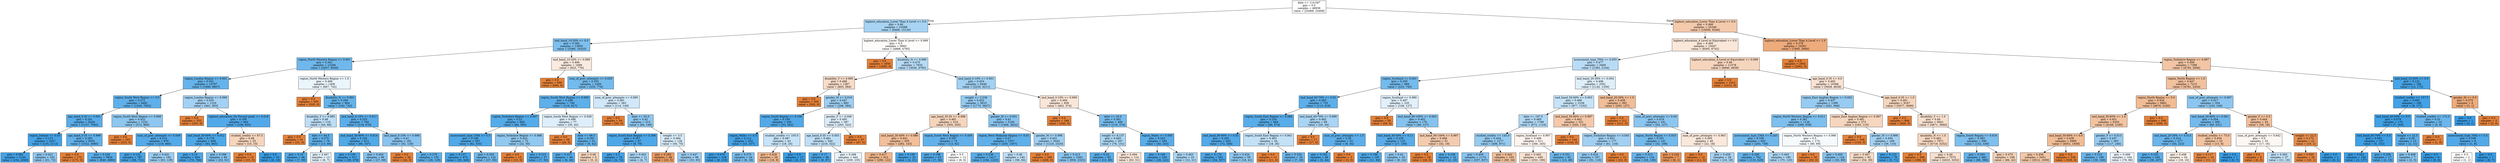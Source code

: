 digraph Tree {
node [shape=box, style="filled", color="black"] ;
0 [label="date <= 114.047\ngini = 0.5\nsamples = 48936\nvalue = [24468, 24468]", fillcolor="#e5813900"] ;
1 [label="highest_education_Lower Than A Level <= 0.0\ngini = 0.46\nsamples = 23588\nvalue = [8468, 15120]", fillcolor="#399de570"] ;
0 -> 1 [labeldistance=2.5, labelangle=45, headlabel="True"] ;
2 [label="imd_band_10-20% <= 0.0\ngini = 0.382\nsamples = 13905\nvalue = [3580, 10325]", fillcolor="#399de5a7"] ;
1 -> 2 ;
3 [label="region_North Western Region <= 0.001\ngini = 0.341\nsamples = 12206\nvalue = [2657, 9549]", fillcolor="#399de5b8"] ;
2 -> 3 ;
4 [label="region_London Region <= 0.001\ngini = 0.301\nsamples = 10797\nvalue = [1990, 8807]", fillcolor="#399de5c5"] ;
3 -> 4 ;
5 [label="region_South West Region <= 0.0\ngini = 0.271\nsamples = 9481\nvalue = [1529, 7952]", fillcolor="#399de5ce"] ;
4 -> 5 ;
6 [label="age_band_0-35 <= 0.001\ngini = 0.241\nsamples = 8249\nvalue = [1157, 7092]", fillcolor="#399de5d5"] ;
5 -> 6 ;
7 [label="region_Ireland <= 0.03\ngini = 0.113\nsamples = 2247\nvalue = [135, 2112]", fillcolor="#399de5ef"] ;
6 -> 7 ;
8 [label="gini = 0.092\nsamples = 2144\nvalue = [104, 2040]", fillcolor="#399de5f2"] ;
7 -> 8 ;
9 [label="gini = 0.421\nsamples = 103\nvalue = [31, 72]", fillcolor="#399de591"] ;
7 -> 9 ;
10 [label="age_band_0-35 <= 0.999\ngini = 0.283\nsamples = 6002\nvalue = [1022, 4980]", fillcolor="#399de5cb"] ;
6 -> 10 ;
11 [label="gini = 0.0\nsamples = 173\nvalue = [173, 0]", fillcolor="#e58139ff"] ;
10 -> 11 ;
12 [label="gini = 0.249\nsamples = 5829\nvalue = [849, 4980]", fillcolor="#399de5d4"] ;
10 -> 12 ;
13 [label="region_South West Region <= 0.999\ngini = 0.422\nsamples = 1232\nvalue = [372, 860]", fillcolor="#399de591"] ;
5 -> 13 ;
14 [label="gini = 0.0\nsamples = 253\nvalue = [253, 0]", fillcolor="#e58139ff"] ;
13 -> 14 ;
15 [label="num_of_prev_attempts <= 0.049\ngini = 0.214\nsamples = 979\nvalue = [119, 860]", fillcolor="#399de5dc"] ;
13 -> 15 ;
16 [label="gini = 0.132\nsamples = 787\nvalue = [56, 731]", fillcolor="#399de5eb"] ;
15 -> 16 ;
17 [label="gini = 0.441\nsamples = 192\nvalue = [63, 129]", fillcolor="#399de582"] ;
15 -> 17 ;
18 [label="region_London Region <= 0.998\ngini = 0.455\nsamples = 1316\nvalue = [461, 855]", fillcolor="#399de576"] ;
4 -> 18 ;
19 [label="gini = 0.0\nsamples = 353\nvalue = [353, 0]", fillcolor="#e58139ff"] ;
18 -> 19 ;
20 [label="highest_education_No Formal quals <= 0.018\ngini = 0.199\nsamples = 963\nvalue = [108, 855]", fillcolor="#399de5df"] ;
18 -> 20 ;
21 [label="imd_band_50-60% <= 0.012\ngini = 0.179\nsamples = 938\nvalue = [93, 845]", fillcolor="#399de5e3"] ;
20 -> 21 ;
22 [label="gini = 0.15\nsamples = 854\nvalue = [70, 784]", fillcolor="#399de5e8"] ;
21 -> 22 ;
23 [label="gini = 0.398\nsamples = 84\nvalue = [23, 61]", fillcolor="#399de59f"] ;
21 -> 23 ;
24 [label="studied_credits <= 67.5\ngini = 0.48\nsamples = 25\nvalue = [15, 10]", fillcolor="#e5813955"] ;
20 -> 24 ;
25 [label="gini = 0.0\nsamples = 15\nvalue = [15, 0]", fillcolor="#e58139ff"] ;
24 -> 25 ;
26 [label="gini = 0.0\nsamples = 10\nvalue = [0, 10]", fillcolor="#399de5ff"] ;
24 -> 26 ;
27 [label="region_North Western Region <= 1.0\ngini = 0.499\nsamples = 1409\nvalue = [667, 742]", fillcolor="#399de51a"] ;
3 -> 27 ;
28 [label="gini = 0.0\nsamples = 505\nvalue = [505, 0]", fillcolor="#e58139ff"] ;
27 -> 28 ;
29 [label="disability_N <= 0.991\ngini = 0.294\nsamples = 904\nvalue = [162, 742]", fillcolor="#399de5c7"] ;
27 -> 29 ;
30 [label="disability_Y <= 0.985\ngini = 0.48\nsamples = 110\nvalue = [44, 66]", fillcolor="#399de555"] ;
29 -> 30 ;
31 [label="gini = 0.0\nsamples = 31\nvalue = [31, 0]", fillcolor="#e58139ff"] ;
30 -> 31 ;
32 [label="date <= 84.5\ngini = 0.275\nsamples = 79\nvalue = [13, 66]", fillcolor="#399de5cd"] ;
30 -> 32 ;
33 [label="gini = 0.19\nsamples = 66\nvalue = [7, 59]", fillcolor="#399de5e1"] ;
32 -> 33 ;
34 [label="gini = 0.497\nsamples = 13\nvalue = [6, 7]", fillcolor="#399de524"] ;
32 -> 34 ;
35 [label="imd_band_0-10% <= 0.011\ngini = 0.253\nsamples = 794\nvalue = [118, 676]", fillcolor="#399de5d2"] ;
29 -> 35 ;
36 [label="imd_band_50-60% <= 0.014\ngini = 0.192\nsamples = 613\nvalue = [66, 547]", fillcolor="#399de5e0"] ;
35 -> 36 ;
37 [label="gini = 0.139\nsamples = 517\nvalue = [39, 478]", fillcolor="#399de5ea"] ;
36 -> 37 ;
38 [label="gini = 0.404\nsamples = 96\nvalue = [27, 69]", fillcolor="#399de59b"] ;
36 -> 38 ;
39 [label="imd_band_0-10% <= 0.988\ngini = 0.41\nsamples = 181\nvalue = [52, 129]", fillcolor="#399de598"] ;
35 -> 39 ;
40 [label="gini = 0.0\nsamples = 26\nvalue = [26, 0]", fillcolor="#e58139ff"] ;
39 -> 40 ;
41 [label="gini = 0.279\nsamples = 155\nvalue = [26, 129]", fillcolor="#399de5cc"] ;
39 -> 41 ;
42 [label="imd_band_10-20% <= 0.999\ngini = 0.496\nsamples = 1699\nvalue = [923, 776]", fillcolor="#e5813929"] ;
2 -> 42 ;
43 [label="gini = 0.0\nsamples = 690\nvalue = [690, 0]", fillcolor="#e58139ff"] ;
42 -> 43 ;
44 [label="num_of_prev_attempts <= 0.029\ngini = 0.355\nsamples = 1009\nvalue = [233, 776]", fillcolor="#399de5b2"] ;
42 -> 44 ;
45 [label="region_South West Region <= 0.006\ngini = 0.268\nsamples = 746\nvalue = [119, 627]", fillcolor="#399de5cf"] ;
44 -> 45 ;
46 [label="region_Yorkshire Region <= 0.007\ngini = 0.22\nsamples = 669\nvalue = [84, 585]", fillcolor="#399de5da"] ;
45 -> 46 ;
47 [label="assessment_type_CMA <= 0.5\ngini = 0.186\nsamples = 597\nvalue = [62, 535]", fillcolor="#399de5e1"] ;
46 -> 47 ;
48 [label="gini = 0.137\nsamples = 475\nvalue = [35, 440]", fillcolor="#399de5eb"] ;
47 -> 48 ;
49 [label="gini = 0.345\nsamples = 122\nvalue = [27, 95]", fillcolor="#399de5b7"] ;
47 -> 49 ;
50 [label="region_Yorkshire Region <= 0.988\ngini = 0.424\nsamples = 72\nvalue = [22, 50]", fillcolor="#399de58f"] ;
46 -> 50 ;
51 [label="gini = 0.0\nsamples = 15\nvalue = [15, 0]", fillcolor="#e58139ff"] ;
50 -> 51 ;
52 [label="gini = 0.215\nsamples = 57\nvalue = [7, 50]", fillcolor="#399de5db"] ;
50 -> 52 ;
53 [label="region_South West Region <= 0.938\ngini = 0.496\nsamples = 77\nvalue = [35, 42]", fillcolor="#399de52a"] ;
45 -> 53 ;
54 [label="gini = 0.0\nsamples = 26\nvalue = [26, 0]", fillcolor="#e58139ff"] ;
53 -> 54 ;
55 [label="date <= 99.5\ngini = 0.291\nsamples = 51\nvalue = [9, 42]", fillcolor="#399de5c8"] ;
53 -> 55 ;
56 [label="gini = 0.227\nsamples = 46\nvalue = [6, 40]", fillcolor="#399de5d9"] ;
55 -> 56 ;
57 [label="gini = 0.48\nsamples = 5\nvalue = [3, 2]", fillcolor="#e5813955"] ;
55 -> 57 ;
58 [label="num_of_prev_attempts <= 0.995\ngini = 0.491\nsamples = 263\nvalue = [114, 149]", fillcolor="#399de53c"] ;
44 -> 58 ;
59 [label="gini = 0.0\nsamples = 50\nvalue = [50, 0]", fillcolor="#e58139ff"] ;
58 -> 59 ;
60 [label="date <= 52.0\ngini = 0.42\nsamples = 213\nvalue = [64, 149]", fillcolor="#399de591"] ;
58 -> 60 ;
61 [label="region_South East Region <= 0.306\ngini = 0.167\nsamples = 87\nvalue = [8, 79]", fillcolor="#399de5e5"] ;
60 -> 61 ;
62 [label="gini = 0.1\nsamples = 76\nvalue = [4, 72]", fillcolor="#399de5f1"] ;
61 -> 62 ;
63 [label="gini = 0.463\nsamples = 11\nvalue = [4, 7]", fillcolor="#399de56d"] ;
61 -> 63 ;
64 [label="weight <= 3.5\ngini = 0.494\nsamples = 126\nvalue = [56, 70]", fillcolor="#399de533"] ;
60 -> 64 ;
65 [label="gini = 0.293\nsamples = 28\nvalue = [23, 5]", fillcolor="#e58139c8"] ;
64 -> 65 ;
66 [label="gini = 0.447\nsamples = 98\nvalue = [33, 65]", fillcolor="#399de57e"] ;
64 -> 66 ;
67 [label="highest_education_Lower Than A Level <= 0.999\ngini = 0.5\nsamples = 9683\nvalue = [4888, 4795]", fillcolor="#e5813905"] ;
1 -> 67 ;
68 [label="gini = 0.0\nsamples = 1850\nvalue = [1850, 0]", fillcolor="#e58139ff"] ;
67 -> 68 ;
69 [label="disability_N <= 0.999\ngini = 0.475\nsamples = 7833\nvalue = [3038, 4795]", fillcolor="#399de55d"] ;
67 -> 69 ;
70 [label="disability_Y <= 0.995\ngini = 0.488\nsamples = 1387\nvalue = [803, 584]", fillcolor="#e5813946"] ;
69 -> 70 ;
71 [label="gini = 0.0\nsamples = 505\nvalue = [505, 0]", fillcolor="#e58139ff"] ;
70 -> 71 ;
72 [label="gender_M <= 0.016\ngini = 0.447\nsamples = 882\nvalue = [298, 584]", fillcolor="#399de57d"] ;
70 -> 72 ;
73 [label="region_South Region <= 0.106\ngini = 0.199\nsamples = 295\nvalue = [33, 262]", fillcolor="#399de5df"] ;
72 -> 73 ;
74 [label="region_Wales <= 0.5\ngini = 0.112\nsamples = 252\nvalue = [15, 237]", fillcolor="#399de5ef"] ;
73 -> 74 ;
75 [label="gini = 0.076\nsamples = 228\nvalue = [9, 219]", fillcolor="#399de5f5"] ;
74 -> 75 ;
76 [label="gini = 0.375\nsamples = 24\nvalue = [6, 18]", fillcolor="#399de5aa"] ;
74 -> 76 ;
77 [label="studied_credits <= 105.0\ngini = 0.487\nsamples = 43\nvalue = [18, 25]", fillcolor="#399de547"] ;
73 -> 77 ;
78 [label="gini = 0.426\nsamples = 26\nvalue = [18, 8]", fillcolor="#e581398e"] ;
77 -> 78 ;
79 [label="gini = 0.0\nsamples = 17\nvalue = [0, 17]", fillcolor="#399de5ff"] ;
77 -> 79 ;
80 [label="gender_F <= 0.008\ngini = 0.495\nsamples = 587\nvalue = [265, 322]", fillcolor="#399de52d"] ;
72 -> 80 ;
81 [label="age_band_0-35 <= 0.003\ngini = 0.481\nsamples = 540\nvalue = [218, 322]", fillcolor="#399de552"] ;
80 -> 81 ;
82 [label="gini = 0.17\nsamples = 96\nvalue = [9, 87]", fillcolor="#399de5e5"] ;
81 -> 82 ;
83 [label="gini = 0.498\nsamples = 444\nvalue = [209, 235]", fillcolor="#399de51c"] ;
81 -> 83 ;
84 [label="gini = 0.0\nsamples = 47\nvalue = [47, 0]", fillcolor="#e58139ff"] ;
80 -> 84 ;
85 [label="imd_band_0-10% <= 0.001\ngini = 0.453\nsamples = 6446\nvalue = [2235, 4211]", fillcolor="#399de578"] ;
69 -> 85 ;
86 [label="weight <= 2.536\ngini = 0.432\nsamples = 5610\nvalue = [1773, 3837]", fillcolor="#399de589"] ;
85 -> 86 ;
87 [label="age_band_35-55 <= 0.998\ngini = 0.481\nsamples = 510\nvalue = [305, 205]", fillcolor="#e5813954"] ;
86 -> 87 ;
88 [label="imd_band_30-40% <= 0.986\ngini = 0.441\nsamples = 435\nvalue = [292, 143]", fillcolor="#e5813982"] ;
87 -> 88 ;
89 [label="gini = 0.417\nsamples = 412\nvalue = [290, 122]", fillcolor="#e5813994"] ;
88 -> 89 ;
90 [label="gini = 0.159\nsamples = 23\nvalue = [2, 21]", fillcolor="#399de5e7"] ;
88 -> 90 ;
91 [label="region_South West Region <= 0.459\ngini = 0.287\nsamples = 75\nvalue = [13, 62]", fillcolor="#399de5ca"] ;
87 -> 91 ;
92 [label="gini = 0.198\nsamples = 63\nvalue = [7, 56]", fillcolor="#399de5df"] ;
91 -> 92 ;
93 [label="gini = 0.5\nsamples = 12\nvalue = [6, 6]", fillcolor="#e5813900"] ;
91 -> 93 ;
94 [label="gender_M <= 0.001\ngini = 0.41\nsamples = 5100\nvalue = [1468, 3632]", fillcolor="#399de598"] ;
86 -> 94 ;
95 [label="region_West Midlands Region <= 0.01\ngini = 0.27\nsamples = 1557\nvalue = [250, 1307]", fillcolor="#399de5ce"] ;
94 -> 95 ;
96 [label="gini = 0.236\nsamples = 1417\nvalue = [194, 1223]", fillcolor="#399de5d7"] ;
95 -> 96 ;
97 [label="gini = 0.48\nsamples = 140\nvalue = [56, 84]", fillcolor="#399de555"] ;
95 -> 97 ;
98 [label="gender_M <= 0.996\ngini = 0.451\nsamples = 3543\nvalue = [1218, 2325]", fillcolor="#399de579"] ;
94 -> 98 ;
99 [label="gini = 0.0\nsamples = 260\nvalue = [260, 0]", fillcolor="#e58139ff"] ;
98 -> 99 ;
100 [label="gini = 0.413\nsamples = 3283\nvalue = [958, 2325]", fillcolor="#399de596"] ;
98 -> 100 ;
101 [label="imd_band_0-10% <= 0.999\ngini = 0.494\nsamples = 836\nvalue = [462, 374]", fillcolor="#e5813931"] ;
85 -> 101 ;
102 [label="gini = 0.0\nsamples = 346\nvalue = [346, 0]", fillcolor="#e58139ff"] ;
101 -> 102 ;
103 [label="date <= 33.0\ngini = 0.361\nsamples = 490\nvalue = [116, 374]", fillcolor="#399de5b0"] ;
101 -> 103 ;
104 [label="weight <= 8.137\ngini = 0.465\nsamples = 207\nvalue = [76, 131]", fillcolor="#399de56b"] ;
103 -> 104 ;
105 [label="gini = 0.24\nsamples = 93\nvalue = [13, 80]", fillcolor="#399de5d6"] ;
104 -> 105 ;
106 [label="gini = 0.494\nsamples = 114\nvalue = [63, 51]", fillcolor="#e5813931"] ;
104 -> 106 ;
107 [label="region_Wales <= 0.093\ngini = 0.243\nsamples = 283\nvalue = [40, 243]", fillcolor="#399de5d5"] ;
103 -> 107 ;
108 [label="gini = 0.199\nsamples = 250\nvalue = [28, 222]", fillcolor="#399de5df"] ;
107 -> 108 ;
109 [label="gini = 0.463\nsamples = 33\nvalue = [12, 21]", fillcolor="#399de56d"] ;
107 -> 109 ;
110 [label="highest_education_Lower Than A Level <= 0.0\ngini = 0.466\nsamples = 25348\nvalue = [16000, 9348]", fillcolor="#e581396a"] ;
0 -> 110 [labeldistance=2.5, labelangle=-45, headlabel="False"] ;
111 [label="highest_education_A Level or Equivalent <= 0.0\ngini = 0.495\nsamples = 15047\nvalue = [8305, 6742]", fillcolor="#e5813930"] ;
110 -> 111 ;
112 [label="assessment_type_TMA <= 0.055\ngini = 0.477\nsamples = 3469\nvalue = [1365, 2104]", fillcolor="#399de55a"] ;
111 -> 112 ;
113 [label="region_Scotland <= 0.001\ngini = 0.355\nsamples = 968\nvalue = [223, 745]", fillcolor="#399de5b3"] ;
112 -> 113 ;
114 [label="imd_band_60-70% <= 0.02\ngini = 0.265\nsamples = 733\nvalue = [115, 618]", fillcolor="#399de5d0"] ;
113 -> 114 ;
115 [label="region_South East Region <= 0.068\ngini = 0.234\nsamples = 664\nvalue = [90, 574]", fillcolor="#399de5d7"] ;
114 -> 115 ;
116 [label="imd_band_80-90% <= 0.02\ngini = 0.205\nsamples = 620\nvalue = [72, 548]", fillcolor="#399de5dd"] ;
115 -> 116 ;
117 [label="gini = 0.174\nsamples = 561\nvalue = [54, 507]", fillcolor="#399de5e4"] ;
116 -> 117 ;
118 [label="gini = 0.424\nsamples = 59\nvalue = [18, 41]", fillcolor="#399de58f"] ;
116 -> 118 ;
119 [label="region_South East Region <= 0.941\ngini = 0.483\nsamples = 44\nvalue = [18, 26]", fillcolor="#399de54e"] ;
115 -> 119 ;
120 [label="gini = 0.0\nsamples = 11\nvalue = [11, 0]", fillcolor="#e58139ff"] ;
119 -> 120 ;
121 [label="gini = 0.334\nsamples = 33\nvalue = [7, 26]", fillcolor="#399de5ba"] ;
119 -> 121 ;
122 [label="imd_band_60-70% <= 0.999\ngini = 0.462\nsamples = 69\nvalue = [25, 44]", fillcolor="#399de56e"] ;
114 -> 122 ;
123 [label="gini = 0.0\nsamples = 17\nvalue = [17, 0]", fillcolor="#e58139ff"] ;
122 -> 123 ;
124 [label="num_of_prev_attempts <= 1.5\ngini = 0.26\nsamples = 52\nvalue = [8, 44]", fillcolor="#399de5d1"] ;
122 -> 124 ;
125 [label="gini = 0.183\nsamples = 49\nvalue = [5, 44]", fillcolor="#399de5e2"] ;
124 -> 125 ;
126 [label="gini = 0.0\nsamples = 3\nvalue = [3, 0]", fillcolor="#e58139ff"] ;
124 -> 126 ;
127 [label="region_Scotland <= 0.989\ngini = 0.497\nsamples = 235\nvalue = [108, 127]", fillcolor="#399de526"] ;
113 -> 127 ;
128 [label="gini = 0.0\nsamples = 59\nvalue = [59, 0]", fillcolor="#e58139ff"] ;
127 -> 128 ;
129 [label="imd_band_90-100% <= 0.003\ngini = 0.402\nsamples = 176\nvalue = [49, 127]", fillcolor="#399de59d"] ;
127 -> 129 ;
130 [label="imd_band_40-50% <= 0.11\ngini = 0.235\nsamples = 125\nvalue = [17, 108]", fillcolor="#399de5d7"] ;
129 -> 130 ;
131 [label="gini = 0.188\nsamples = 105\nvalue = [11, 94]", fillcolor="#399de5e1"] ;
130 -> 131 ;
132 [label="gini = 0.42\nsamples = 20\nvalue = [6, 14]", fillcolor="#399de592"] ;
130 -> 132 ;
133 [label="imd_band_90-100% <= 0.997\ngini = 0.468\nsamples = 51\nvalue = [32, 19]", fillcolor="#e5813968"] ;
129 -> 133 ;
134 [label="gini = 0.0\nsamples = 29\nvalue = [29, 0]", fillcolor="#e58139ff"] ;
133 -> 134 ;
135 [label="gini = 0.236\nsamples = 22\nvalue = [3, 19]", fillcolor="#399de5d7"] ;
133 -> 135 ;
136 [label="imd_band_20-30% <= 0.004\ngini = 0.496\nsamples = 2501\nvalue = [1142, 1359]", fillcolor="#399de529"] ;
112 -> 136 ;
137 [label="imd_band_50-60% <= 0.003\ngini = 0.486\nsamples = 2109\nvalue = [877, 1232]", fillcolor="#399de549"] ;
136 -> 137 ;
138 [label="date <= 197.5\ngini = 0.469\nsamples = 1788\nvalue = [672, 1116]", fillcolor="#399de565"] ;
137 -> 138 ;
139 [label="studied_credits <= 145.0\ngini = 0.434\nsamples = 1277\nvalue = [406, 871]", fillcolor="#399de588"] ;
138 -> 139 ;
140 [label="gini = 0.409\nsamples = 1174\nvalue = [337, 837]", fillcolor="#399de598"] ;
139 -> 140 ;
141 [label="gini = 0.442\nsamples = 103\nvalue = [69, 34]", fillcolor="#e5813981"] ;
139 -> 141 ;
142 [label="region_Scotland <= 0.997\ngini = 0.499\nsamples = 511\nvalue = [266, 245]", fillcolor="#e5813914"] ;
138 -> 142 ;
143 [label="gini = 0.492\nsamples = 449\nvalue = [253, 196]", fillcolor="#e5813939"] ;
142 -> 143 ;
144 [label="gini = 0.331\nsamples = 62\nvalue = [13, 49]", fillcolor="#399de5bb"] ;
142 -> 144 ;
145 [label="imd_band_50-60% <= 0.997\ngini = 0.462\nsamples = 321\nvalue = [205, 116]", fillcolor="#e581396f"] ;
137 -> 145 ;
146 [label="gini = 0.0\nsamples = 144\nvalue = [144, 0]", fillcolor="#e58139ff"] ;
145 -> 146 ;
147 [label="region_Yorkshire Region <= 0.045\ngini = 0.452\nsamples = 177\nvalue = [61, 116]", fillcolor="#399de579"] ;
145 -> 147 ;
148 [label="gini = 0.424\nsamples = 167\nvalue = [51, 116]", fillcolor="#399de58f"] ;
147 -> 148 ;
149 [label="gini = 0.0\nsamples = 10\nvalue = [10, 0]", fillcolor="#e58139ff"] ;
147 -> 149 ;
150 [label="imd_band_20-30% <= 1.0\ngini = 0.438\nsamples = 392\nvalue = [265, 127]", fillcolor="#e5813985"] ;
136 -> 150 ;
151 [label="gini = 0.0\nsamples = 211\nvalue = [211, 0]", fillcolor="#e58139ff"] ;
150 -> 151 ;
152 [label="num_of_prev_attempts <= 0.04\ngini = 0.419\nsamples = 181\nvalue = [54, 127]", fillcolor="#399de593"] ;
150 -> 152 ;
153 [label="region_North Region <= 0.033\ngini = 0.351\nsamples = 141\nvalue = [32, 109]", fillcolor="#399de5b4"] ;
152 -> 153 ;
154 [label="gini = 0.313\nsamples = 134\nvalue = [26, 108]", fillcolor="#399de5c2"] ;
153 -> 154 ;
155 [label="gini = 0.245\nsamples = 7\nvalue = [6, 1]", fillcolor="#e58139d4"] ;
153 -> 155 ;
156 [label="num_of_prev_attempts <= 0.963\ngini = 0.495\nsamples = 40\nvalue = [22, 18]", fillcolor="#e581392e"] ;
152 -> 156 ;
157 [label="gini = 0.0\nsamples = 12\nvalue = [12, 0]", fillcolor="#e58139ff"] ;
156 -> 157 ;
158 [label="gini = 0.459\nsamples = 28\nvalue = [10, 18]", fillcolor="#399de571"] ;
156 -> 158 ;
159 [label="highest_education_A Level or Equivalent <= 0.999\ngini = 0.48\nsamples = 11578\nvalue = [6940, 4638]", fillcolor="#e5813955"] ;
111 -> 159 ;
160 [label="gini = 0.0\nsamples = 1012\nvalue = [1012, 0]", fillcolor="#e58139ff"] ;
159 -> 160 ;
161 [label="age_band_0-35 <= 0.0\ngini = 0.493\nsamples = 10566\nvalue = [5928, 4638]", fillcolor="#e5813937"] ;
159 -> 161 ;
162 [label="region_East Anglian Region <= 0.002\ngini = 0.437\nsamples = 1399\nvalue = [451, 948]", fillcolor="#399de586"] ;
161 -> 162 ;
163 [label="region_North Western Region <= 0.011\ngini = 0.381\nsamples = 1126\nvalue = [288, 838]", fillcolor="#399de5a7"] ;
162 -> 163 ;
164 [label="assessment_type_CMA <= 0.243\ngini = 0.336\nsamples = 952\nvalue = [203, 749]", fillcolor="#399de5ba"] ;
163 -> 164 ;
165 [label="gini = 0.288\nsamples = 762\nvalue = [133, 629]", fillcolor="#399de5c9"] ;
164 -> 165 ;
166 [label="gini = 0.465\nsamples = 190\nvalue = [70, 120]", fillcolor="#399de56a"] ;
164 -> 166 ;
167 [label="region_North Western Region <= 0.996\ngini = 0.5\nsamples = 174\nvalue = [85, 89]", fillcolor="#399de50b"] ;
163 -> 167 ;
168 [label="gini = 0.0\nsamples = 50\nvalue = [50, 0]", fillcolor="#e58139ff"] ;
167 -> 168 ;
169 [label="gini = 0.405\nsamples = 124\nvalue = [35, 89]", fillcolor="#399de59b"] ;
167 -> 169 ;
170 [label="region_East Anglian Region <= 0.997\ngini = 0.481\nsamples = 273\nvalue = [163, 110]", fillcolor="#e5813953"] ;
162 -> 170 ;
171 [label="gini = 0.0\nsamples = 104\nvalue = [104, 0]", fillcolor="#e58139ff"] ;
170 -> 171 ;
172 [label="gender_M <= 0.998\ngini = 0.454\nsamples = 169\nvalue = [59, 110]", fillcolor="#399de576"] ;
170 -> 172 ;
173 [label="gini = 0.487\nsamples = 93\nvalue = [54, 39]", fillcolor="#e5813947"] ;
172 -> 173 ;
174 [label="gini = 0.123\nsamples = 76\nvalue = [5, 71]", fillcolor="#399de5ed"] ;
172 -> 174 ;
175 [label="age_band_0-35 <= 1.0\ngini = 0.481\nsamples = 9167\nvalue = [5477, 3690]", fillcolor="#e5813953"] ;
161 -> 175 ;
176 [label="gini = 0.0\nsamples = 606\nvalue = [606, 0]", fillcolor="#e58139ff"] ;
175 -> 176 ;
177 [label="disability_Y <= 1.0\ngini = 0.49\nsamples = 8561\nvalue = [4871, 3690]", fillcolor="#e581393e"] ;
175 -> 177 ;
178 [label="disability_N <= 1.0\ngini = 0.483\nsamples = 7971\nvalue = [4719, 3252]", fillcolor="#e581394f"] ;
177 -> 178 ;
179 [label="gini = 0.0\nsamples = 396\nvalue = [396, 0]", fillcolor="#e58139ff"] ;
178 -> 179 ;
180 [label="gini = 0.49\nsamples = 7575\nvalue = [4323, 3252]", fillcolor="#e581393f"] ;
178 -> 180 ;
181 [label="region_South Region <= 0.016\ngini = 0.383\nsamples = 590\nvalue = [152, 438]", fillcolor="#399de5a7"] ;
177 -> 181 ;
182 [label="gini = 0.293\nsamples = 482\nvalue = [86, 396]", fillcolor="#399de5c8"] ;
181 -> 182 ;
183 [label="gini = 0.475\nsamples = 108\nvalue = [66, 42]", fillcolor="#e581395d"] ;
181 -> 183 ;
184 [label="highest_education_Lower Than A Level <= 1.0\ngini = 0.378\nsamples = 10301\nvalue = [7695, 2606]", fillcolor="#e58139a9"] ;
110 -> 184 ;
185 [label="gini = 0.0\nsamples = 2902\nvalue = [2902, 0]", fillcolor="#e58139ff"] ;
184 -> 185 ;
186 [label="region_Yorkshire Region <= 0.997\ngini = 0.456\nsamples = 7399\nvalue = [4793, 2606]", fillcolor="#e5813974"] ;
184 -> 186 ;
187 [label="region_North Region <= 1.0\ngini = 0.447\nsamples = 7215\nvalue = [4781, 2434]", fillcolor="#e581397d"] ;
186 -> 187 ;
188 [label="region_North Region <= 0.0\ngini = 0.434\nsamples = 6861\nvalue = [4676, 2185]", fillcolor="#e5813988"] ;
187 -> 188 ;
189 [label="imd_band_50-60% <= 1.0\ngini = 0.451\nsamples = 6353\nvalue = [4168, 2185]", fillcolor="#e5813979"] ;
188 -> 189 ;
190 [label="imd_band_50-60% <= 0.0\ngini = 0.438\nsamples = 5990\nvalue = [4051, 1939]", fillcolor="#e5813985"] ;
189 -> 190 ;
191 [label="gini = 0.458\nsamples = 5451\nvalue = [3512, 1939]", fillcolor="#e5813972"] ;
190 -> 191 ;
192 [label="gini = 0.0\nsamples = 539\nvalue = [539, 0]", fillcolor="#e58139ff"] ;
190 -> 192 ;
193 [label="gender_F <= 0.013\ngini = 0.437\nsamples = 363\nvalue = [117, 246]", fillcolor="#399de586"] ;
189 -> 193 ;
194 [label="gini = 0.315\nsamples = 199\nvalue = [39, 160]", fillcolor="#399de5c1"] ;
193 -> 194 ;
195 [label="gini = 0.499\nsamples = 164\nvalue = [78, 86]", fillcolor="#399de518"] ;
193 -> 195 ;
196 [label="gini = 0.0\nsamples = 508\nvalue = [508, 0]", fillcolor="#e58139ff"] ;
188 -> 196 ;
197 [label="num_of_prev_attempts <= 0.067\ngini = 0.417\nsamples = 354\nvalue = [105, 249]", fillcolor="#399de593"] ;
187 -> 197 ;
198 [label="imd_band_50-60% <= 0.061\ngini = 0.354\nsamples = 300\nvalue = [69, 231]", fillcolor="#399de5b3"] ;
197 -> 198 ;
199 [label="imd_band_20-30% <= 0.015\ngini = 0.314\nsamples = 277\nvalue = [54, 223]", fillcolor="#399de5c1"] ;
198 -> 199 ;
200 [label="gini = 0.252\nsamples = 243\nvalue = [36, 207]", fillcolor="#399de5d3"] ;
199 -> 200 ;
201 [label="gini = 0.498\nsamples = 34\nvalue = [18, 16]", fillcolor="#e581391c"] ;
199 -> 201 ;
202 [label="studied_credits <= 75.0\ngini = 0.454\nsamples = 23\nvalue = [15, 8]", fillcolor="#e5813977"] ;
198 -> 202 ;
203 [label="gini = 0.117\nsamples = 16\nvalue = [15, 1]", fillcolor="#e58139ee"] ;
202 -> 203 ;
204 [label="gini = 0.0\nsamples = 7\nvalue = [0, 7]", fillcolor="#399de5ff"] ;
202 -> 204 ;
205 [label="gender_F <= 0.5\ngini = 0.444\nsamples = 54\nvalue = [36, 18]", fillcolor="#e581397f"] ;
197 -> 205 ;
206 [label="num_of_prev_attempts <= 0.842\ngini = 0.5\nsamples = 33\nvalue = [17, 16]", fillcolor="#e581390f"] ;
205 -> 206 ;
207 [label="gini = 0.0\nsamples = 6\nvalue = [6, 0]", fillcolor="#e58139ff"] ;
206 -> 207 ;
208 [label="gini = 0.483\nsamples = 27\nvalue = [11, 16]", fillcolor="#399de550"] ;
206 -> 208 ;
209 [label="weight <= 22.5\ngini = 0.172\nsamples = 21\nvalue = [19, 2]", fillcolor="#e58139e4"] ;
205 -> 209 ;
210 [label="gini = 0.095\nsamples = 20\nvalue = [19, 1]", fillcolor="#e58139f2"] ;
209 -> 210 ;
211 [label="gini = 0.0\nsamples = 1\nvalue = [0, 1]", fillcolor="#399de5ff"] ;
209 -> 211 ;
212 [label="imd_band_10-20% <= 0.5\ngini = 0.122\nsamples = 184\nvalue = [12, 172]", fillcolor="#399de5ed"] ;
186 -> 212 ;
213 [label="studied_credits <= 157.5\ngini = 0.095\nsamples = 180\nvalue = [9, 171]", fillcolor="#399de5f2"] ;
212 -> 213 ;
214 [label="imd_band_40-50% <= 0.5\ngini = 0.079\nsamples = 170\nvalue = [7, 163]", fillcolor="#399de5f4"] ;
213 -> 214 ;
215 [label="imd_band_60-70% <= 0.5\ngini = 0.062\nsamples = 157\nvalue = [5, 152]", fillcolor="#399de5f7"] ;
214 -> 215 ;
216 [label="gini = 0.042\nsamples = 140\nvalue = [3, 137]", fillcolor="#399de5f9"] ;
215 -> 216 ;
217 [label="gini = 0.208\nsamples = 17\nvalue = [2, 15]", fillcolor="#399de5dd"] ;
215 -> 217 ;
218 [label="weight <= 22.5\ngini = 0.26\nsamples = 13\nvalue = [2, 11]", fillcolor="#399de5d1"] ;
214 -> 218 ;
219 [label="gini = 0.408\nsamples = 7\nvalue = [2, 5]", fillcolor="#399de599"] ;
218 -> 219 ;
220 [label="gini = 0.0\nsamples = 6\nvalue = [0, 6]", fillcolor="#399de5ff"] ;
218 -> 220 ;
221 [label="studied_credits <= 172.5\ngini = 0.32\nsamples = 10\nvalue = [2, 8]", fillcolor="#399de5bf"] ;
213 -> 221 ;
222 [label="gini = 0.0\nsamples = 1\nvalue = [1, 0]", fillcolor="#e58139ff"] ;
221 -> 222 ;
223 [label="assessment_type_TMA <= 0.5\ngini = 0.198\nsamples = 9\nvalue = [1, 8]", fillcolor="#399de5df"] ;
221 -> 223 ;
224 [label="gini = 0.5\nsamples = 2\nvalue = [1, 1]", fillcolor="#e5813900"] ;
223 -> 224 ;
225 [label="gini = 0.0\nsamples = 7\nvalue = [0, 7]", fillcolor="#399de5ff"] ;
223 -> 225 ;
226 [label="gender_M <= 0.5\ngini = 0.375\nsamples = 4\nvalue = [3, 1]", fillcolor="#e58139aa"] ;
212 -> 226 ;
227 [label="gini = 0.0\nsamples = 1\nvalue = [0, 1]", fillcolor="#399de5ff"] ;
226 -> 227 ;
228 [label="gini = 0.0\nsamples = 3\nvalue = [3, 0]", fillcolor="#e58139ff"] ;
226 -> 228 ;
}